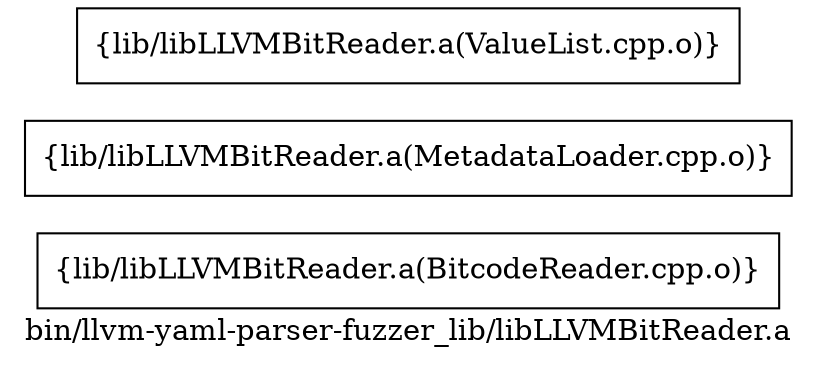 digraph "bin/llvm-yaml-parser-fuzzer_lib/libLLVMBitReader.a" {
	label="bin/llvm-yaml-parser-fuzzer_lib/libLLVMBitReader.a";
	rankdir=LR;

	Node0x5596a799dfd8 [shape=record,shape=box,group=0,label="{lib/libLLVMBitReader.a(BitcodeReader.cpp.o)}"];
	Node0x5596a799d218 [shape=record,shape=box,group=0,label="{lib/libLLVMBitReader.a(MetadataLoader.cpp.o)}"];
	Node0x5596a799cdb8 [shape=record,shape=box,group=0,label="{lib/libLLVMBitReader.a(ValueList.cpp.o)}"];
}
